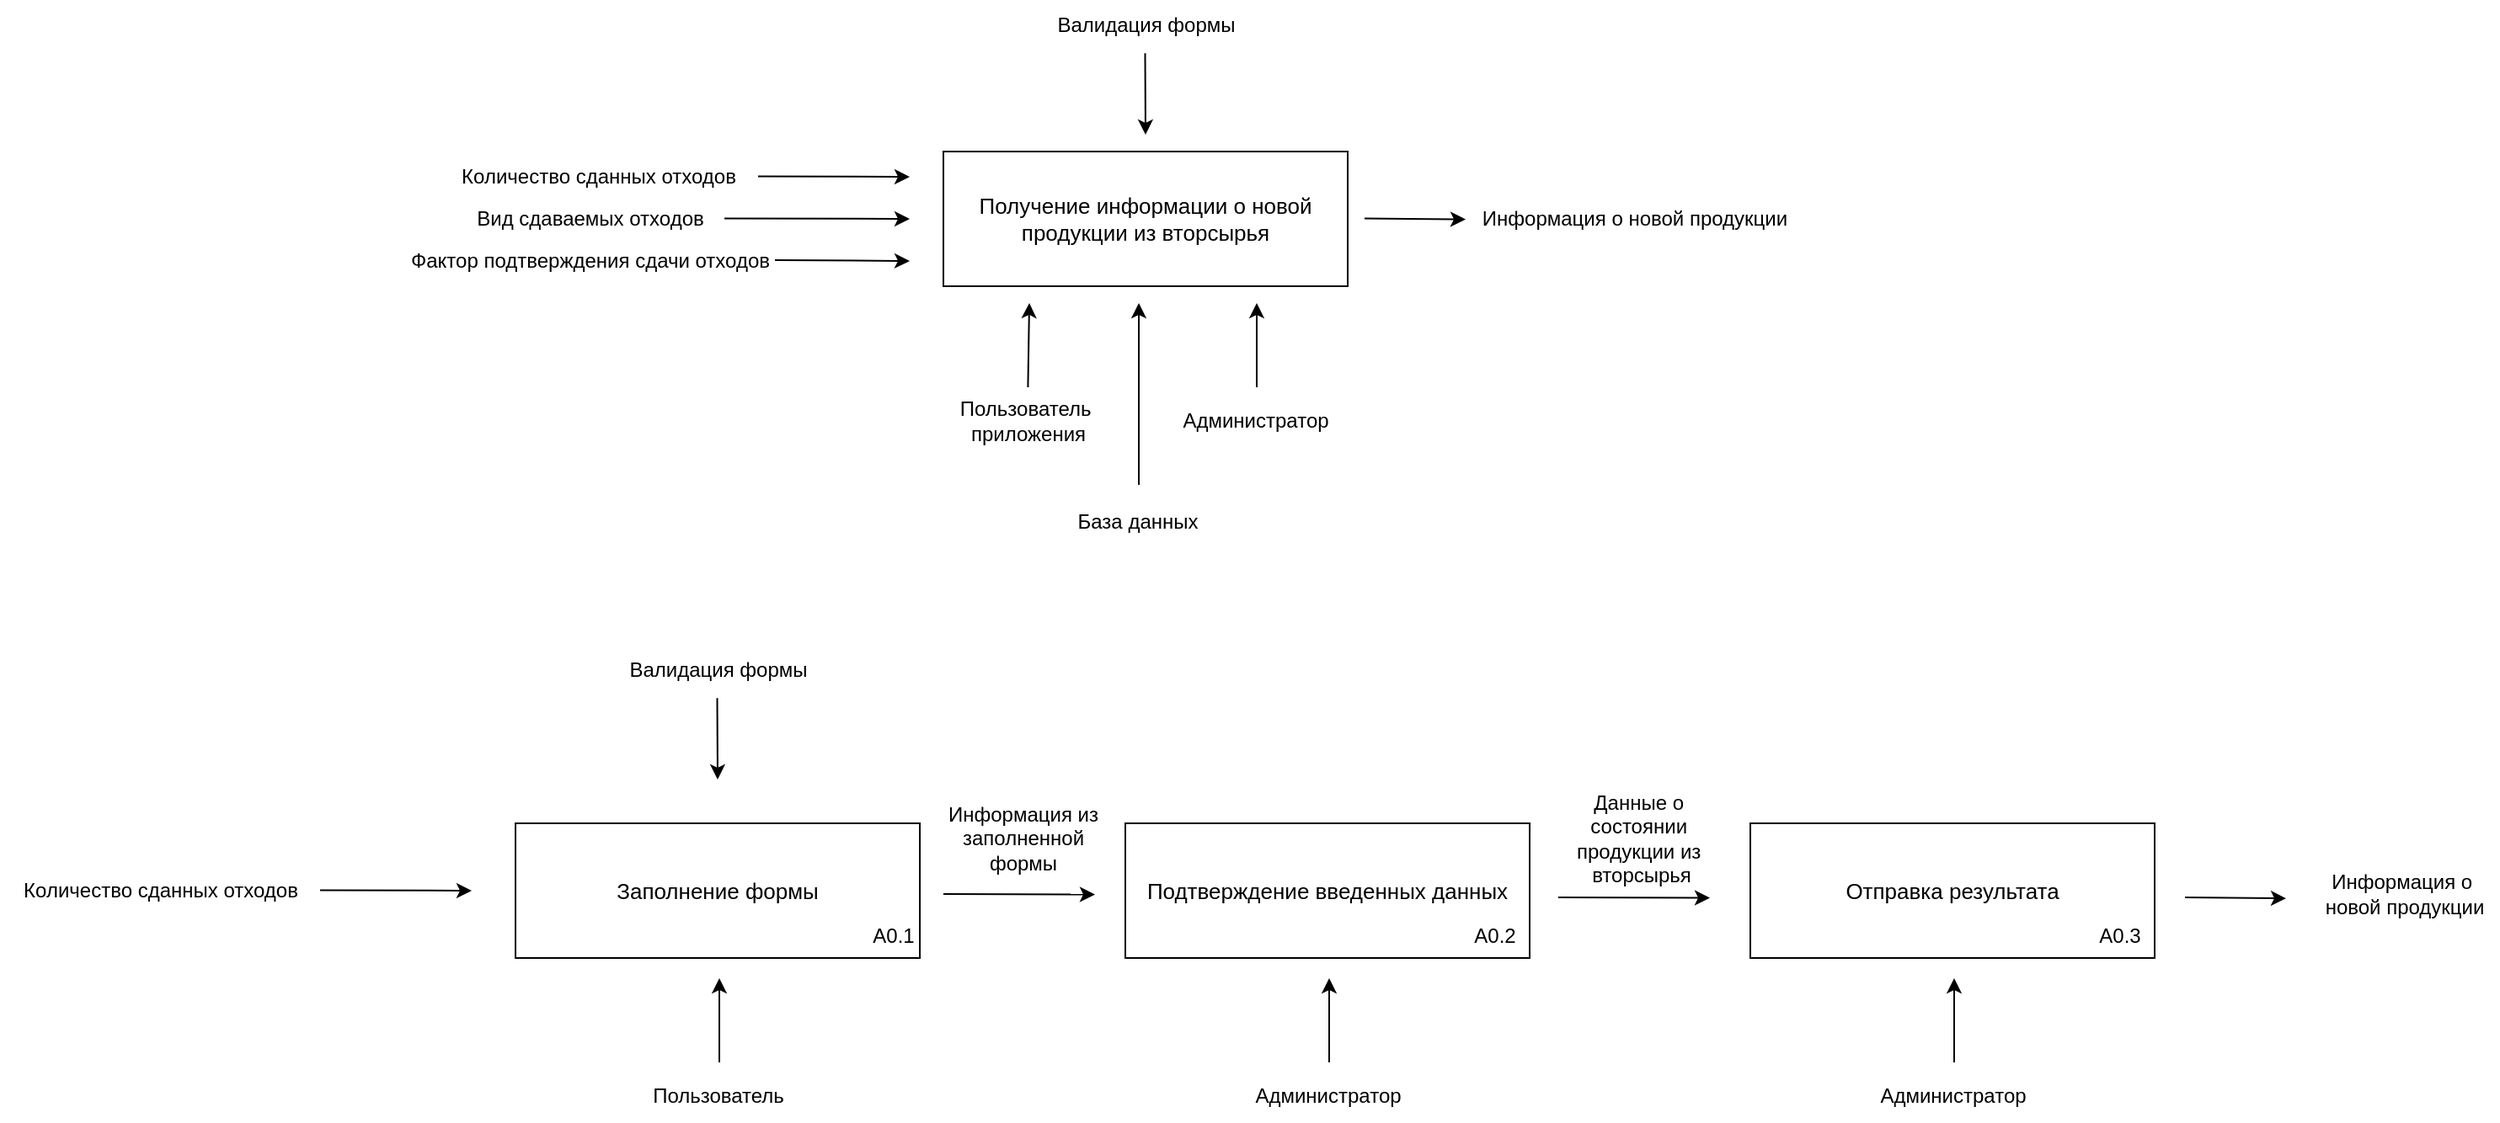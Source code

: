 <mxfile version="24.7.16">
  <diagram name="Страница — 1" id="6JX4ujOH3lVVpIgb5iFN">
    <mxGraphModel dx="1900" dy="757" grid="0" gridSize="10" guides="1" tooltips="1" connect="1" arrows="1" fold="1" page="0" pageScale="1" pageWidth="827" pageHeight="1169" math="0" shadow="0">
      <root>
        <mxCell id="0" />
        <mxCell id="1" parent="0" />
        <mxCell id="WvDfdPf1YDuxz4j1xMxI-1" value="&lt;font style=&quot;font-size: 13px;&quot;&gt;Получение информации о новой продукции из вторсырья&lt;/font&gt;" style="rounded=0;whiteSpace=wrap;html=1;" vertex="1" parent="1">
          <mxGeometry x="300" y="190" width="240" height="80" as="geometry" />
        </mxCell>
        <mxCell id="WvDfdPf1YDuxz4j1xMxI-3" value="Количество сданных отходов" style="text;html=1;align=center;verticalAlign=middle;resizable=0;points=[];autosize=1;strokeColor=none;fillColor=none;" vertex="1" parent="1">
          <mxGeometry y="190" width="190" height="30" as="geometry" />
        </mxCell>
        <mxCell id="WvDfdPf1YDuxz4j1xMxI-4" value="Информация о новой продукции" style="text;html=1;align=center;verticalAlign=middle;resizable=0;points=[];autosize=1;strokeColor=none;fillColor=none;" vertex="1" parent="1">
          <mxGeometry x="610" y="215" width="200" height="30" as="geometry" />
        </mxCell>
        <mxCell id="WvDfdPf1YDuxz4j1xMxI-5" value="Валидация формы" style="text;html=1;align=center;verticalAlign=middle;resizable=0;points=[];autosize=1;strokeColor=none;fillColor=none;" vertex="1" parent="1">
          <mxGeometry x="355" y="100" width="130" height="30" as="geometry" />
        </mxCell>
        <mxCell id="WvDfdPf1YDuxz4j1xMxI-6" value="Админист&lt;span style=&quot;color: rgba(0, 0, 0, 0); font-family: monospace; font-size: 0px; text-align: start;&quot;&gt;%3CmxGraphModel%3E%3Croot%3E%3CmxCell%20id%3D%220%22%2F%3E%3CmxCell%20id%3D%221%22%20parent%3D%220%22%2F%3E%3CmxCell%20id%3D%222%22%20value%3D%22%D0%92%D0%B0%D0%BB%D0%B8%D0%B4%D0%B0%D1%86%D0%B8%D1%8F%20%D1%84%D0%BE%D1%80%D0%BC%D1%8B%22%20style%3D%22text%3Bhtml%3D1%3Balign%3Dcenter%3BverticalAlign%3Dmiddle%3Bresizable%3D0%3Bpoints%3D%5B%5D%3Bautosize%3D1%3BstrokeColor%3Dnone%3BfillColor%3Dnone%3B%22%20vertex%3D%221%22%20parent%3D%221%22%3E%3CmxGeometry%20x%3D%22370%22%20y%3D%2270%22%20width%3D%22130%22%20height%3D%2230%22%20as%3D%22geometry%22%2F%3E%3C%2FmxCell%3E%3C%2Froot%3E%3C%2FmxGraphModel%3E&lt;/span&gt;ратор" style="text;html=1;align=center;verticalAlign=middle;resizable=0;points=[];autosize=1;strokeColor=none;fillColor=none;" vertex="1" parent="1">
          <mxGeometry x="430" y="335" width="110" height="30" as="geometry" />
        </mxCell>
        <mxCell id="WvDfdPf1YDuxz4j1xMxI-7" value="Пользователь&amp;nbsp;&lt;div&gt;приложения&lt;/div&gt;" style="text;html=1;align=center;verticalAlign=middle;resizable=0;points=[];autosize=1;strokeColor=none;fillColor=none;" vertex="1" parent="1">
          <mxGeometry x="300" y="330" width="100" height="40" as="geometry" />
        </mxCell>
        <mxCell id="WvDfdPf1YDuxz4j1xMxI-8" value="Вид сдаваемых отходов" style="text;html=1;align=center;verticalAlign=middle;resizable=0;points=[];autosize=1;strokeColor=none;fillColor=none;" vertex="1" parent="1">
          <mxGeometry x="10" y="215" width="160" height="30" as="geometry" />
        </mxCell>
        <mxCell id="WvDfdPf1YDuxz4j1xMxI-9" value="Фактор подтверждения сдачи отходов" style="text;html=1;align=center;verticalAlign=middle;resizable=0;points=[];autosize=1;strokeColor=none;fillColor=none;" vertex="1" parent="1">
          <mxGeometry x="-30" y="240" width="240" height="30" as="geometry" />
        </mxCell>
        <mxCell id="WvDfdPf1YDuxz4j1xMxI-10" value="" style="endArrow=classic;html=1;rounded=0;" edge="1" parent="1">
          <mxGeometry width="50" height="50" relative="1" as="geometry">
            <mxPoint x="200" y="254.5" as="sourcePoint" />
            <mxPoint x="280" y="255" as="targetPoint" />
          </mxGeometry>
        </mxCell>
        <mxCell id="WvDfdPf1YDuxz4j1xMxI-11" value="" style="endArrow=classic;html=1;rounded=0;" edge="1" parent="1">
          <mxGeometry width="50" height="50" relative="1" as="geometry">
            <mxPoint x="190" y="204.71" as="sourcePoint" />
            <mxPoint x="280" y="205" as="targetPoint" />
          </mxGeometry>
        </mxCell>
        <mxCell id="WvDfdPf1YDuxz4j1xMxI-12" value="" style="endArrow=classic;html=1;rounded=0;" edge="1" parent="1">
          <mxGeometry width="50" height="50" relative="1" as="geometry">
            <mxPoint x="170" y="229.71" as="sourcePoint" />
            <mxPoint x="280" y="230" as="targetPoint" />
          </mxGeometry>
        </mxCell>
        <mxCell id="WvDfdPf1YDuxz4j1xMxI-13" value="" style="endArrow=classic;html=1;rounded=0;" edge="1" parent="1">
          <mxGeometry width="50" height="50" relative="1" as="geometry">
            <mxPoint x="550" y="229.71" as="sourcePoint" />
            <mxPoint x="610" y="230.3" as="targetPoint" />
          </mxGeometry>
        </mxCell>
        <mxCell id="WvDfdPf1YDuxz4j1xMxI-14" value="" style="endArrow=classic;html=1;rounded=0;exitX=0.498;exitY=1.053;exitDx=0;exitDy=0;exitPerimeter=0;" edge="1" parent="1" source="WvDfdPf1YDuxz4j1xMxI-5">
          <mxGeometry width="50" height="50" relative="1" as="geometry">
            <mxPoint x="410" y="140" as="sourcePoint" />
            <mxPoint x="420" y="180" as="targetPoint" />
          </mxGeometry>
        </mxCell>
        <mxCell id="WvDfdPf1YDuxz4j1xMxI-15" value="" style="endArrow=classic;html=1;rounded=0;exitX=0.502;exitY=0;exitDx=0;exitDy=0;exitPerimeter=0;" edge="1" parent="1" source="WvDfdPf1YDuxz4j1xMxI-7">
          <mxGeometry width="50" height="50" relative="1" as="geometry">
            <mxPoint x="400" y="360" as="sourcePoint" />
            <mxPoint x="351" y="280" as="targetPoint" />
          </mxGeometry>
        </mxCell>
        <mxCell id="WvDfdPf1YDuxz4j1xMxI-16" value="" style="endArrow=classic;html=1;rounded=0;" edge="1" parent="1">
          <mxGeometry width="50" height="50" relative="1" as="geometry">
            <mxPoint x="486" y="330" as="sourcePoint" />
            <mxPoint x="486" y="280" as="targetPoint" />
          </mxGeometry>
        </mxCell>
        <mxCell id="WvDfdPf1YDuxz4j1xMxI-17" value="Информация из&lt;div&gt;&amp;nbsp;&lt;span style=&quot;background-color: initial;&quot;&gt;заполненной&amp;nbsp;&lt;/span&gt;&lt;/div&gt;&lt;div&gt;&lt;span style=&quot;background-color: initial;&quot;&gt;формы&lt;/span&gt;&lt;/div&gt;" style="text;html=1;align=center;verticalAlign=middle;resizable=0;points=[];autosize=1;strokeColor=none;fillColor=none;" vertex="1" parent="1">
          <mxGeometry x="293" y="570" width="107" height="55" as="geometry" />
        </mxCell>
        <mxCell id="WvDfdPf1YDuxz4j1xMxI-18" value="" style="endArrow=classic;html=1;rounded=0;" edge="1" parent="1">
          <mxGeometry width="50" height="50" relative="1" as="geometry">
            <mxPoint x="416" y="388" as="sourcePoint" />
            <mxPoint x="416" y="280" as="targetPoint" />
          </mxGeometry>
        </mxCell>
        <mxCell id="WvDfdPf1YDuxz4j1xMxI-19" value="&lt;font style=&quot;font-size: 13px;&quot;&gt;Заполнение формы&lt;/font&gt;" style="rounded=0;whiteSpace=wrap;html=1;" vertex="1" parent="1">
          <mxGeometry x="46" y="589" width="240" height="80" as="geometry" />
        </mxCell>
        <mxCell id="WvDfdPf1YDuxz4j1xMxI-20" value="A0.1" style="text;html=1;align=center;verticalAlign=middle;resizable=0;points=[];autosize=1;strokeColor=none;fillColor=none;" vertex="1" parent="1">
          <mxGeometry x="248" y="643" width="43" height="26" as="geometry" />
        </mxCell>
        <mxCell id="WvDfdPf1YDuxz4j1xMxI-21" value="&lt;font style=&quot;font-size: 13px;&quot;&gt;Подтверждение введенных данных&lt;/font&gt;" style="rounded=0;whiteSpace=wrap;html=1;" vertex="1" parent="1">
          <mxGeometry x="408" y="589" width="240" height="80" as="geometry" />
        </mxCell>
        <mxCell id="WvDfdPf1YDuxz4j1xMxI-22" value="A0.2" style="text;html=1;align=center;verticalAlign=middle;resizable=0;points=[];autosize=1;strokeColor=none;fillColor=none;" vertex="1" parent="1">
          <mxGeometry x="605" y="643" width="43" height="26" as="geometry" />
        </mxCell>
        <mxCell id="WvDfdPf1YDuxz4j1xMxI-23" value="&lt;span style=&quot;font-size: 13px;&quot;&gt;Отправка результата&lt;/span&gt;" style="rounded=0;whiteSpace=wrap;html=1;" vertex="1" parent="1">
          <mxGeometry x="779" y="589" width="240" height="80" as="geometry" />
        </mxCell>
        <mxCell id="WvDfdPf1YDuxz4j1xMxI-24" value="A0.3" style="text;html=1;align=center;verticalAlign=middle;resizable=0;points=[];autosize=1;strokeColor=none;fillColor=none;" vertex="1" parent="1">
          <mxGeometry x="976" y="643" width="43" height="26" as="geometry" />
        </mxCell>
        <mxCell id="WvDfdPf1YDuxz4j1xMxI-25" value="" style="endArrow=classic;html=1;rounded=0;" edge="1" parent="1">
          <mxGeometry width="50" height="50" relative="1" as="geometry">
            <mxPoint x="300" y="631" as="sourcePoint" />
            <mxPoint x="390" y="631.29" as="targetPoint" />
          </mxGeometry>
        </mxCell>
        <mxCell id="WvDfdPf1YDuxz4j1xMxI-26" value="" style="endArrow=classic;html=1;rounded=0;" edge="1" parent="1">
          <mxGeometry width="50" height="50" relative="1" as="geometry">
            <mxPoint x="665" y="633" as="sourcePoint" />
            <mxPoint x="755" y="633.29" as="targetPoint" />
          </mxGeometry>
        </mxCell>
        <mxCell id="WvDfdPf1YDuxz4j1xMxI-27" value="Данные о&amp;nbsp;&lt;div&gt;состоянии&amp;nbsp;&lt;/div&gt;&lt;div&gt;продукции из&amp;nbsp;&lt;/div&gt;&lt;div&gt;вторсырья&lt;/div&gt;" style="text;html=1;align=center;verticalAlign=middle;resizable=0;points=[];autosize=1;strokeColor=none;fillColor=none;" vertex="1" parent="1">
          <mxGeometry x="666" y="563" width="95" height="70" as="geometry" />
        </mxCell>
        <mxCell id="WvDfdPf1YDuxz4j1xMxI-28" value="Информация о&amp;nbsp;&lt;div&gt;новой продукции&lt;/div&gt;" style="text;html=1;align=center;verticalAlign=middle;resizable=0;points=[];autosize=1;strokeColor=none;fillColor=none;" vertex="1" parent="1">
          <mxGeometry x="1111" y="610" width="112" height="41" as="geometry" />
        </mxCell>
        <mxCell id="WvDfdPf1YDuxz4j1xMxI-29" value="" style="endArrow=classic;html=1;rounded=0;" edge="1" parent="1">
          <mxGeometry width="50" height="50" relative="1" as="geometry">
            <mxPoint x="1037" y="633" as="sourcePoint" />
            <mxPoint x="1097" y="633.59" as="targetPoint" />
          </mxGeometry>
        </mxCell>
        <mxCell id="WvDfdPf1YDuxz4j1xMxI-30" value="База данных" style="text;html=1;align=center;verticalAlign=middle;resizable=0;points=[];autosize=1;strokeColor=none;fillColor=none;" vertex="1" parent="1">
          <mxGeometry x="370" y="397" width="89" height="26" as="geometry" />
        </mxCell>
        <mxCell id="WvDfdPf1YDuxz4j1xMxI-33" value="Админист&lt;span style=&quot;color: rgba(0, 0, 0, 0); font-family: monospace; font-size: 0px; text-align: start;&quot;&gt;%3CmxGraphModel%3E%3Croot%3E%3CmxCell%20id%3D%220%22%2F%3E%3CmxCell%20id%3D%221%22%20parent%3D%220%22%2F%3E%3CmxCell%20id%3D%222%22%20value%3D%22%D0%92%D0%B0%D0%BB%D0%B8%D0%B4%D0%B0%D1%86%D0%B8%D1%8F%20%D1%84%D0%BE%D1%80%D0%BC%D1%8B%22%20style%3D%22text%3Bhtml%3D1%3Balign%3Dcenter%3BverticalAlign%3Dmiddle%3Bresizable%3D0%3Bpoints%3D%5B%5D%3Bautosize%3D1%3BstrokeColor%3Dnone%3BfillColor%3Dnone%3B%22%20vertex%3D%221%22%20parent%3D%221%22%3E%3CmxGeometry%20x%3D%22370%22%20y%3D%2270%22%20width%3D%22130%22%20height%3D%2230%22%20as%3D%22geometry%22%2F%3E%3C%2FmxCell%3E%3C%2Froot%3E%3C%2FmxGraphModel%3E&lt;/span&gt;ратор" style="text;html=1;align=center;verticalAlign=middle;resizable=0;points=[];autosize=1;strokeColor=none;fillColor=none;" vertex="1" parent="1">
          <mxGeometry x="844" y="736" width="110" height="30" as="geometry" />
        </mxCell>
        <mxCell id="WvDfdPf1YDuxz4j1xMxI-34" value="" style="endArrow=classic;html=1;rounded=0;" edge="1" parent="1">
          <mxGeometry width="50" height="50" relative="1" as="geometry">
            <mxPoint x="900" y="731" as="sourcePoint" />
            <mxPoint x="900" y="681" as="targetPoint" />
          </mxGeometry>
        </mxCell>
        <mxCell id="WvDfdPf1YDuxz4j1xMxI-35" value="Админист&lt;span style=&quot;color: rgba(0, 0, 0, 0); font-family: monospace; font-size: 0px; text-align: start;&quot;&gt;%3CmxGraphModel%3E%3Croot%3E%3CmxCell%20id%3D%220%22%2F%3E%3CmxCell%20id%3D%221%22%20parent%3D%220%22%2F%3E%3CmxCell%20id%3D%222%22%20value%3D%22%D0%92%D0%B0%D0%BB%D0%B8%D0%B4%D0%B0%D1%86%D0%B8%D1%8F%20%D1%84%D0%BE%D1%80%D0%BC%D1%8B%22%20style%3D%22text%3Bhtml%3D1%3Balign%3Dcenter%3BverticalAlign%3Dmiddle%3Bresizable%3D0%3Bpoints%3D%5B%5D%3Bautosize%3D1%3BstrokeColor%3Dnone%3BfillColor%3Dnone%3B%22%20vertex%3D%221%22%20parent%3D%221%22%3E%3CmxGeometry%20x%3D%22370%22%20y%3D%2270%22%20width%3D%22130%22%20height%3D%2230%22%20as%3D%22geometry%22%2F%3E%3C%2FmxCell%3E%3C%2Froot%3E%3C%2FmxGraphModel%3E&lt;/span&gt;ратор" style="text;html=1;align=center;verticalAlign=middle;resizable=0;points=[];autosize=1;strokeColor=none;fillColor=none;" vertex="1" parent="1">
          <mxGeometry x="473" y="736" width="110" height="30" as="geometry" />
        </mxCell>
        <mxCell id="WvDfdPf1YDuxz4j1xMxI-36" value="" style="endArrow=classic;html=1;rounded=0;" edge="1" parent="1">
          <mxGeometry width="50" height="50" relative="1" as="geometry">
            <mxPoint x="529" y="731" as="sourcePoint" />
            <mxPoint x="529" y="681" as="targetPoint" />
          </mxGeometry>
        </mxCell>
        <mxCell id="WvDfdPf1YDuxz4j1xMxI-37" value="Пользователь" style="text;html=1;align=center;verticalAlign=middle;resizable=0;points=[];autosize=1;strokeColor=none;fillColor=none;" vertex="1" parent="1">
          <mxGeometry x="118" y="738" width="96" height="26" as="geometry" />
        </mxCell>
        <mxCell id="WvDfdPf1YDuxz4j1xMxI-38" value="" style="endArrow=classic;html=1;rounded=0;" edge="1" parent="1">
          <mxGeometry width="50" height="50" relative="1" as="geometry">
            <mxPoint x="167" y="731" as="sourcePoint" />
            <mxPoint x="167" y="681" as="targetPoint" />
          </mxGeometry>
        </mxCell>
        <mxCell id="WvDfdPf1YDuxz4j1xMxI-39" value="Валидация формы" style="text;html=1;align=center;verticalAlign=middle;resizable=0;points=[];autosize=1;strokeColor=none;fillColor=none;" vertex="1" parent="1">
          <mxGeometry x="101" y="483" width="130" height="30" as="geometry" />
        </mxCell>
        <mxCell id="WvDfdPf1YDuxz4j1xMxI-40" value="" style="endArrow=classic;html=1;rounded=0;exitX=0.498;exitY=1.053;exitDx=0;exitDy=0;exitPerimeter=0;" edge="1" parent="1" source="WvDfdPf1YDuxz4j1xMxI-39">
          <mxGeometry width="50" height="50" relative="1" as="geometry">
            <mxPoint x="156" y="523" as="sourcePoint" />
            <mxPoint x="166" y="563" as="targetPoint" />
          </mxGeometry>
        </mxCell>
        <mxCell id="WvDfdPf1YDuxz4j1xMxI-41" value="Количество сданных отходов" style="text;html=1;align=center;verticalAlign=middle;resizable=0;points=[];autosize=1;strokeColor=none;fillColor=none;" vertex="1" parent="1">
          <mxGeometry x="-260" y="614" width="190" height="30" as="geometry" />
        </mxCell>
        <mxCell id="WvDfdPf1YDuxz4j1xMxI-42" value="" style="endArrow=classic;html=1;rounded=0;" edge="1" parent="1">
          <mxGeometry width="50" height="50" relative="1" as="geometry">
            <mxPoint x="-70" y="628.71" as="sourcePoint" />
            <mxPoint x="20" y="629" as="targetPoint" />
          </mxGeometry>
        </mxCell>
      </root>
    </mxGraphModel>
  </diagram>
</mxfile>
